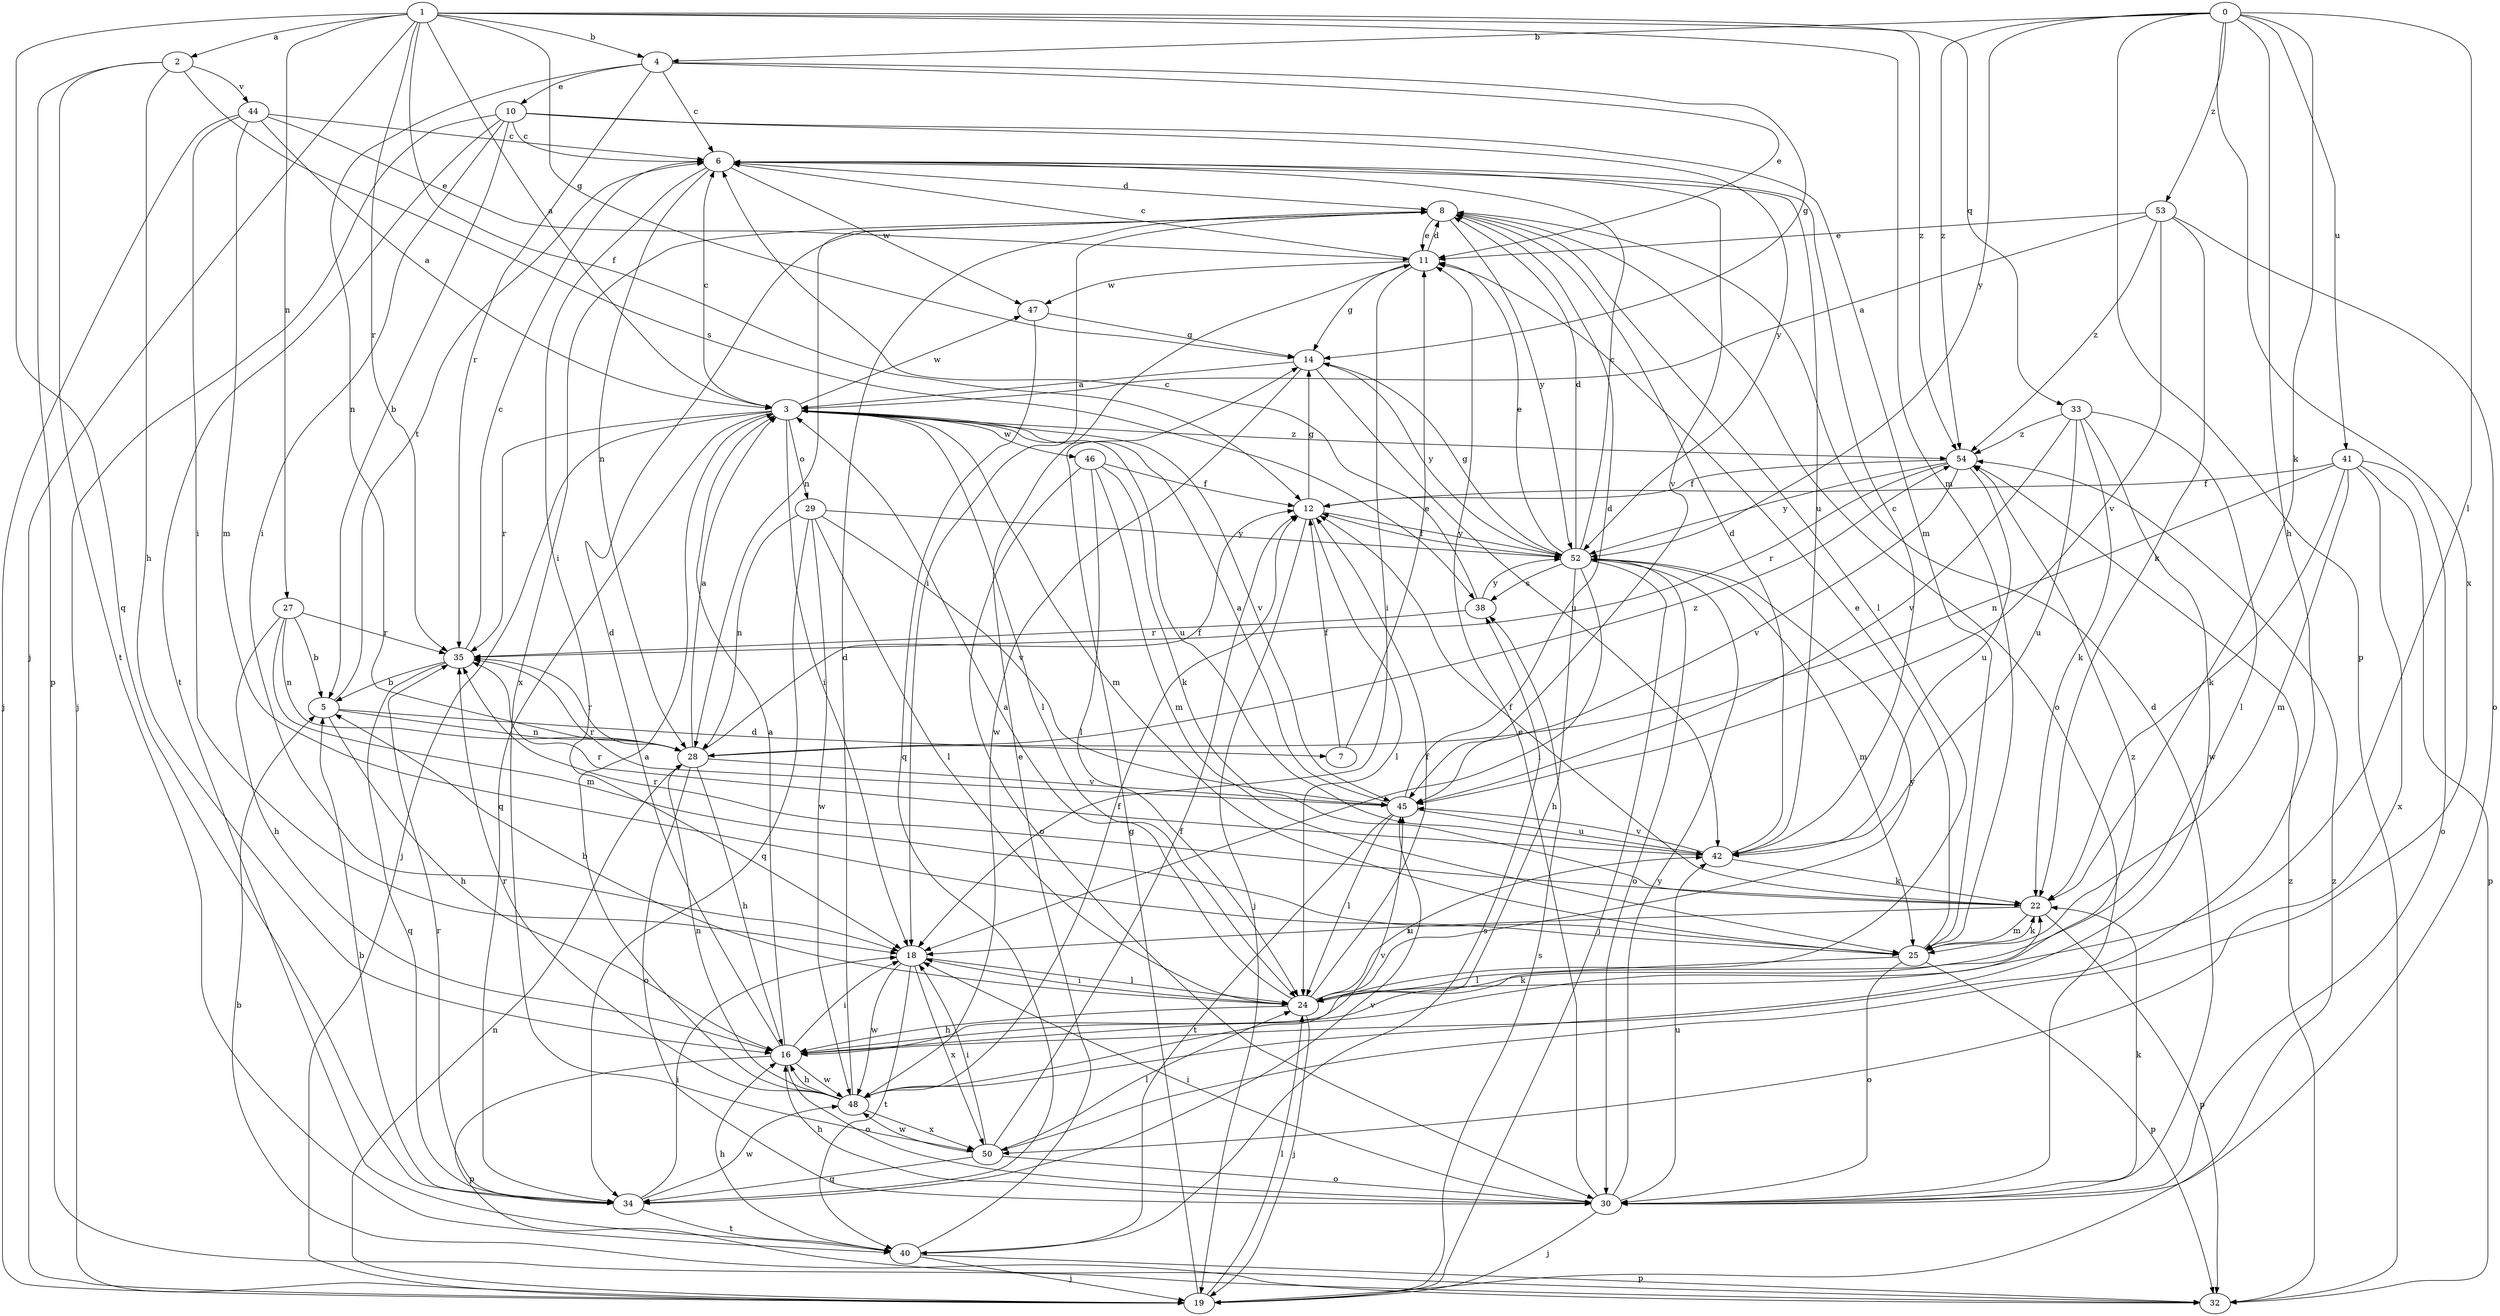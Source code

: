strict digraph  {
0;
1;
2;
3;
4;
5;
6;
7;
8;
10;
11;
12;
14;
16;
18;
19;
22;
24;
25;
27;
28;
29;
30;
32;
33;
34;
35;
38;
40;
41;
42;
44;
45;
46;
47;
48;
50;
52;
53;
54;
0 -> 4  [label=b];
0 -> 16  [label=h];
0 -> 22  [label=k];
0 -> 24  [label=l];
0 -> 32  [label=p];
0 -> 41  [label=u];
0 -> 50  [label=x];
0 -> 52  [label=y];
0 -> 53  [label=z];
0 -> 54  [label=z];
1 -> 2  [label=a];
1 -> 3  [label=a];
1 -> 4  [label=b];
1 -> 12  [label=f];
1 -> 14  [label=g];
1 -> 19  [label=j];
1 -> 25  [label=m];
1 -> 27  [label=n];
1 -> 33  [label=q];
1 -> 34  [label=q];
1 -> 35  [label=r];
1 -> 54  [label=z];
2 -> 16  [label=h];
2 -> 32  [label=p];
2 -> 38  [label=s];
2 -> 40  [label=t];
2 -> 44  [label=v];
3 -> 6  [label=c];
3 -> 18  [label=i];
3 -> 19  [label=j];
3 -> 24  [label=l];
3 -> 25  [label=m];
3 -> 29  [label=o];
3 -> 34  [label=q];
3 -> 35  [label=r];
3 -> 42  [label=u];
3 -> 45  [label=v];
3 -> 46  [label=w];
3 -> 47  [label=w];
3 -> 54  [label=z];
4 -> 6  [label=c];
4 -> 10  [label=e];
4 -> 11  [label=e];
4 -> 14  [label=g];
4 -> 28  [label=n];
4 -> 35  [label=r];
5 -> 6  [label=t];
5 -> 7  [label=d];
5 -> 16  [label=h];
5 -> 28  [label=n];
6 -> 8  [label=d];
6 -> 18  [label=i];
6 -> 28  [label=n];
6 -> 42  [label=u];
6 -> 45  [label=v];
6 -> 47  [label=w];
7 -> 11  [label=e];
7 -> 12  [label=f];
8 -> 11  [label=e];
8 -> 18  [label=i];
8 -> 24  [label=l];
8 -> 28  [label=n];
8 -> 30  [label=o];
8 -> 50  [label=x];
8 -> 52  [label=y];
10 -> 5  [label=b];
10 -> 6  [label=c];
10 -> 18  [label=i];
10 -> 19  [label=j];
10 -> 25  [label=m];
10 -> 40  [label=t];
10 -> 52  [label=y];
11 -> 6  [label=c];
11 -> 8  [label=d];
11 -> 14  [label=g];
11 -> 18  [label=i];
11 -> 47  [label=w];
12 -> 14  [label=g];
12 -> 19  [label=j];
12 -> 24  [label=l];
12 -> 52  [label=y];
14 -> 3  [label=a];
14 -> 42  [label=u];
14 -> 48  [label=w];
14 -> 52  [label=y];
16 -> 3  [label=a];
16 -> 8  [label=d];
16 -> 18  [label=i];
16 -> 22  [label=k];
16 -> 30  [label=o];
16 -> 32  [label=p];
16 -> 48  [label=w];
16 -> 54  [label=z];
18 -> 24  [label=l];
18 -> 40  [label=t];
18 -> 48  [label=w];
18 -> 50  [label=x];
19 -> 14  [label=g];
19 -> 24  [label=l];
19 -> 28  [label=n];
19 -> 38  [label=s];
19 -> 54  [label=z];
22 -> 12  [label=f];
22 -> 18  [label=i];
22 -> 25  [label=m];
22 -> 32  [label=p];
22 -> 35  [label=r];
24 -> 3  [label=a];
24 -> 5  [label=b];
24 -> 12  [label=f];
24 -> 16  [label=h];
24 -> 18  [label=i];
24 -> 19  [label=j];
24 -> 42  [label=u];
24 -> 52  [label=y];
25 -> 11  [label=e];
25 -> 22  [label=k];
25 -> 24  [label=l];
25 -> 30  [label=o];
25 -> 32  [label=p];
27 -> 5  [label=b];
27 -> 16  [label=h];
27 -> 25  [label=m];
27 -> 28  [label=n];
27 -> 35  [label=r];
28 -> 3  [label=a];
28 -> 12  [label=f];
28 -> 16  [label=h];
28 -> 30  [label=o];
28 -> 35  [label=r];
28 -> 45  [label=v];
28 -> 54  [label=z];
29 -> 24  [label=l];
29 -> 28  [label=n];
29 -> 34  [label=q];
29 -> 45  [label=v];
29 -> 48  [label=w];
29 -> 52  [label=y];
30 -> 8  [label=d];
30 -> 11  [label=e];
30 -> 16  [label=h];
30 -> 18  [label=i];
30 -> 19  [label=j];
30 -> 22  [label=k];
30 -> 42  [label=u];
30 -> 52  [label=y];
32 -> 5  [label=b];
32 -> 54  [label=z];
33 -> 22  [label=k];
33 -> 24  [label=l];
33 -> 42  [label=u];
33 -> 45  [label=v];
33 -> 48  [label=w];
33 -> 54  [label=z];
34 -> 5  [label=b];
34 -> 18  [label=i];
34 -> 35  [label=r];
34 -> 40  [label=t];
34 -> 45  [label=v];
34 -> 48  [label=w];
35 -> 5  [label=b];
35 -> 6  [label=c];
35 -> 34  [label=q];
38 -> 6  [label=c];
38 -> 35  [label=r];
38 -> 52  [label=y];
40 -> 11  [label=e];
40 -> 16  [label=h];
40 -> 19  [label=j];
40 -> 32  [label=p];
40 -> 38  [label=s];
41 -> 12  [label=f];
41 -> 22  [label=k];
41 -> 25  [label=m];
41 -> 28  [label=n];
41 -> 30  [label=o];
41 -> 32  [label=p];
41 -> 50  [label=x];
42 -> 6  [label=c];
42 -> 8  [label=d];
42 -> 22  [label=k];
42 -> 35  [label=r];
42 -> 45  [label=v];
44 -> 3  [label=a];
44 -> 6  [label=c];
44 -> 11  [label=e];
44 -> 18  [label=i];
44 -> 19  [label=j];
44 -> 25  [label=m];
45 -> 3  [label=a];
45 -> 8  [label=d];
45 -> 24  [label=l];
45 -> 35  [label=r];
45 -> 40  [label=t];
45 -> 42  [label=u];
46 -> 12  [label=f];
46 -> 22  [label=k];
46 -> 24  [label=l];
46 -> 25  [label=m];
46 -> 30  [label=o];
47 -> 14  [label=g];
47 -> 34  [label=q];
48 -> 3  [label=a];
48 -> 8  [label=d];
48 -> 12  [label=f];
48 -> 16  [label=h];
48 -> 28  [label=n];
48 -> 35  [label=r];
48 -> 45  [label=v];
48 -> 50  [label=x];
50 -> 12  [label=f];
50 -> 18  [label=i];
50 -> 24  [label=l];
50 -> 30  [label=o];
50 -> 34  [label=q];
50 -> 48  [label=w];
52 -> 6  [label=c];
52 -> 8  [label=d];
52 -> 11  [label=e];
52 -> 12  [label=f];
52 -> 14  [label=g];
52 -> 16  [label=h];
52 -> 18  [label=i];
52 -> 19  [label=j];
52 -> 25  [label=m];
52 -> 30  [label=o];
52 -> 38  [label=s];
53 -> 3  [label=a];
53 -> 11  [label=e];
53 -> 22  [label=k];
53 -> 30  [label=o];
53 -> 45  [label=v];
53 -> 54  [label=z];
54 -> 12  [label=f];
54 -> 35  [label=r];
54 -> 42  [label=u];
54 -> 45  [label=v];
54 -> 52  [label=y];
}
